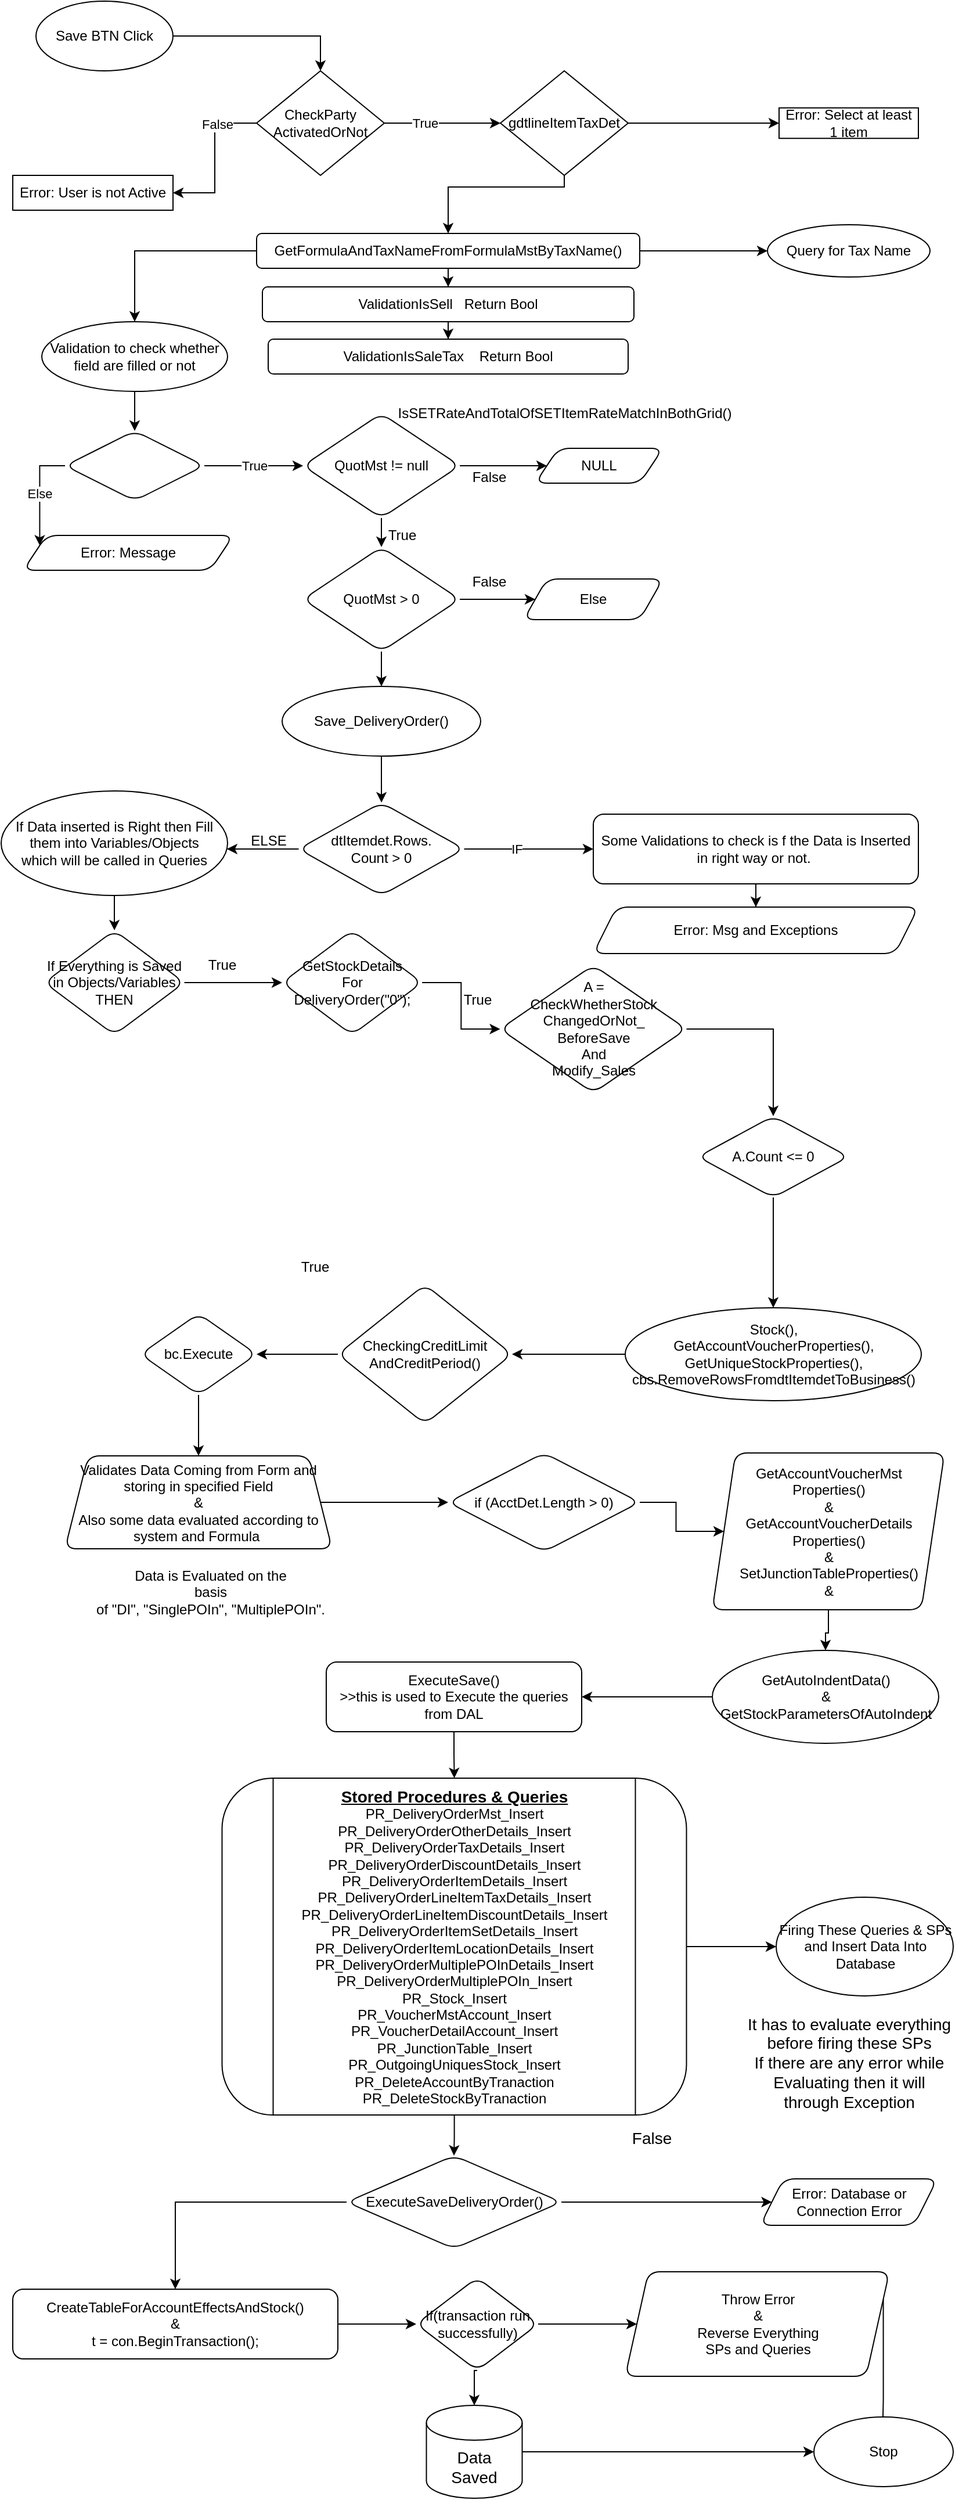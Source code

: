 <mxfile version="20.4.2" type="github">
  <diagram id="DAk-ECHh4G5d3Isibp8J" name="Page-1">
    <mxGraphModel dx="868" dy="460" grid="1" gridSize="10" guides="1" tooltips="1" connect="1" arrows="1" fold="1" page="1" pageScale="1" pageWidth="850" pageHeight="1100" math="0" shadow="0">
      <root>
        <mxCell id="0" />
        <mxCell id="1" parent="0" />
        <mxCell id="3DFRWTaqFQEr5Y6tQkVt-3" value="" style="edgeStyle=orthogonalEdgeStyle;rounded=0;orthogonalLoop=1;jettySize=auto;html=1;" edge="1" parent="1" source="3DFRWTaqFQEr5Y6tQkVt-1" target="3DFRWTaqFQEr5Y6tQkVt-2">
          <mxGeometry relative="1" as="geometry">
            <Array as="points">
              <mxPoint x="285" y="50" />
            </Array>
          </mxGeometry>
        </mxCell>
        <mxCell id="3DFRWTaqFQEr5Y6tQkVt-1" value="Save BTN Click" style="ellipse;whiteSpace=wrap;html=1;" vertex="1" parent="1">
          <mxGeometry x="40" y="20" width="118" height="60" as="geometry" />
        </mxCell>
        <mxCell id="3DFRWTaqFQEr5Y6tQkVt-6" value="" style="edgeStyle=orthogonalEdgeStyle;rounded=0;orthogonalLoop=1;jettySize=auto;html=1;" edge="1" parent="1" source="3DFRWTaqFQEr5Y6tQkVt-2" target="3DFRWTaqFQEr5Y6tQkVt-5">
          <mxGeometry relative="1" as="geometry" />
        </mxCell>
        <mxCell id="3DFRWTaqFQEr5Y6tQkVt-8" value="False" style="edgeLabel;html=1;align=center;verticalAlign=middle;resizable=0;points=[];" vertex="1" connectable="0" parent="3DFRWTaqFQEr5Y6tQkVt-6">
          <mxGeometry x="-0.436" y="2" relative="1" as="geometry">
            <mxPoint as="offset" />
          </mxGeometry>
        </mxCell>
        <mxCell id="3DFRWTaqFQEr5Y6tQkVt-10" value="" style="edgeStyle=orthogonalEdgeStyle;rounded=0;orthogonalLoop=1;jettySize=auto;html=1;" edge="1" parent="1" source="3DFRWTaqFQEr5Y6tQkVt-2" target="3DFRWTaqFQEr5Y6tQkVt-9">
          <mxGeometry relative="1" as="geometry" />
        </mxCell>
        <mxCell id="3DFRWTaqFQEr5Y6tQkVt-11" value="True" style="edgeLabel;html=1;align=center;verticalAlign=middle;resizable=0;points=[];" vertex="1" connectable="0" parent="3DFRWTaqFQEr5Y6tQkVt-10">
          <mxGeometry x="-0.3" relative="1" as="geometry">
            <mxPoint as="offset" />
          </mxGeometry>
        </mxCell>
        <mxCell id="3DFRWTaqFQEr5Y6tQkVt-2" value="CheckParty&lt;br&gt;ActivatedOrNot" style="rhombus;whiteSpace=wrap;html=1;" vertex="1" parent="1">
          <mxGeometry x="230" y="80" width="110" height="90" as="geometry" />
        </mxCell>
        <mxCell id="3DFRWTaqFQEr5Y6tQkVt-5" value="Error: User is not Active" style="whiteSpace=wrap;html=1;" vertex="1" parent="1">
          <mxGeometry x="20" y="170" width="138" height="30" as="geometry" />
        </mxCell>
        <mxCell id="3DFRWTaqFQEr5Y6tQkVt-13" value="" style="edgeStyle=orthogonalEdgeStyle;rounded=0;orthogonalLoop=1;jettySize=auto;html=1;" edge="1" parent="1" source="3DFRWTaqFQEr5Y6tQkVt-9" target="3DFRWTaqFQEr5Y6tQkVt-12">
          <mxGeometry relative="1" as="geometry" />
        </mxCell>
        <mxCell id="3DFRWTaqFQEr5Y6tQkVt-15" value="" style="edgeStyle=orthogonalEdgeStyle;rounded=0;orthogonalLoop=1;jettySize=auto;html=1;" edge="1" parent="1" source="3DFRWTaqFQEr5Y6tQkVt-9" target="3DFRWTaqFQEr5Y6tQkVt-14">
          <mxGeometry relative="1" as="geometry">
            <mxPoint x="490" y="210" as="targetPoint" />
            <Array as="points">
              <mxPoint x="495" y="180" />
              <mxPoint x="395" y="180" />
            </Array>
          </mxGeometry>
        </mxCell>
        <mxCell id="3DFRWTaqFQEr5Y6tQkVt-9" value="gdtlineItemTaxDet" style="rhombus;whiteSpace=wrap;html=1;" vertex="1" parent="1">
          <mxGeometry x="440" y="80" width="110" height="90" as="geometry" />
        </mxCell>
        <mxCell id="3DFRWTaqFQEr5Y6tQkVt-12" value="Error: Select at least 1 item" style="whiteSpace=wrap;html=1;" vertex="1" parent="1">
          <mxGeometry x="680" y="111.88" width="120" height="26.25" as="geometry" />
        </mxCell>
        <mxCell id="3DFRWTaqFQEr5Y6tQkVt-17" value="" style="edgeStyle=orthogonalEdgeStyle;rounded=0;orthogonalLoop=1;jettySize=auto;html=1;" edge="1" parent="1" source="3DFRWTaqFQEr5Y6tQkVt-14" target="3DFRWTaqFQEr5Y6tQkVt-16">
          <mxGeometry relative="1" as="geometry" />
        </mxCell>
        <mxCell id="3DFRWTaqFQEr5Y6tQkVt-19" value="" style="edgeStyle=orthogonalEdgeStyle;rounded=0;orthogonalLoop=1;jettySize=auto;html=1;" edge="1" parent="1" source="3DFRWTaqFQEr5Y6tQkVt-14" target="3DFRWTaqFQEr5Y6tQkVt-18">
          <mxGeometry relative="1" as="geometry" />
        </mxCell>
        <mxCell id="3DFRWTaqFQEr5Y6tQkVt-23" value="" style="edgeStyle=orthogonalEdgeStyle;rounded=0;orthogonalLoop=1;jettySize=auto;html=1;" edge="1" parent="1" source="3DFRWTaqFQEr5Y6tQkVt-14" target="3DFRWTaqFQEr5Y6tQkVt-22">
          <mxGeometry relative="1" as="geometry" />
        </mxCell>
        <mxCell id="3DFRWTaqFQEr5Y6tQkVt-14" value="GetFormulaAndTaxNameFromFormulaMstByTaxName()" style="rounded=1;whiteSpace=wrap;html=1;" vertex="1" parent="1">
          <mxGeometry x="230" y="220" width="330" height="30" as="geometry" />
        </mxCell>
        <mxCell id="3DFRWTaqFQEr5Y6tQkVt-16" value="Query for Tax Name" style="ellipse;whiteSpace=wrap;html=1;rounded=1;" vertex="1" parent="1">
          <mxGeometry x="670" y="212.5" width="140" height="45" as="geometry" />
        </mxCell>
        <mxCell id="3DFRWTaqFQEr5Y6tQkVt-21" value="" style="edgeStyle=orthogonalEdgeStyle;rounded=0;orthogonalLoop=1;jettySize=auto;html=1;" edge="1" parent="1" source="3DFRWTaqFQEr5Y6tQkVt-18" target="3DFRWTaqFQEr5Y6tQkVt-20">
          <mxGeometry relative="1" as="geometry" />
        </mxCell>
        <mxCell id="3DFRWTaqFQEr5Y6tQkVt-18" value="ValidationIsSell&amp;nbsp; &amp;nbsp;Return Bool" style="whiteSpace=wrap;html=1;rounded=1;" vertex="1" parent="1">
          <mxGeometry x="235" y="266" width="320" height="30" as="geometry" />
        </mxCell>
        <mxCell id="3DFRWTaqFQEr5Y6tQkVt-20" value="ValidationIsSaleTax&amp;nbsp; &amp;nbsp; Return Bool" style="whiteSpace=wrap;html=1;rounded=1;" vertex="1" parent="1">
          <mxGeometry x="240" y="311" width="310" height="30" as="geometry" />
        </mxCell>
        <mxCell id="3DFRWTaqFQEr5Y6tQkVt-25" value="" style="edgeStyle=orthogonalEdgeStyle;rounded=0;orthogonalLoop=1;jettySize=auto;html=1;" edge="1" parent="1" source="3DFRWTaqFQEr5Y6tQkVt-22" target="3DFRWTaqFQEr5Y6tQkVt-24">
          <mxGeometry relative="1" as="geometry" />
        </mxCell>
        <mxCell id="3DFRWTaqFQEr5Y6tQkVt-22" value="Validation to check whether field are filled or not" style="ellipse;whiteSpace=wrap;html=1;rounded=1;" vertex="1" parent="1">
          <mxGeometry x="45" y="296" width="160" height="60" as="geometry" />
        </mxCell>
        <mxCell id="3DFRWTaqFQEr5Y6tQkVt-27" value="" style="edgeStyle=orthogonalEdgeStyle;rounded=0;orthogonalLoop=1;jettySize=auto;html=1;exitX=0;exitY=0.5;exitDx=0;exitDy=0;entryX=0;entryY=0.25;entryDx=0;entryDy=0;" edge="1" parent="1" source="3DFRWTaqFQEr5Y6tQkVt-24" target="3DFRWTaqFQEr5Y6tQkVt-26">
          <mxGeometry relative="1" as="geometry" />
        </mxCell>
        <mxCell id="3DFRWTaqFQEr5Y6tQkVt-39" value="Else" style="edgeLabel;html=1;align=center;verticalAlign=middle;resizable=0;points=[];" vertex="1" connectable="0" parent="3DFRWTaqFQEr5Y6tQkVt-27">
          <mxGeometry x="0.012" relative="1" as="geometry">
            <mxPoint as="offset" />
          </mxGeometry>
        </mxCell>
        <mxCell id="3DFRWTaqFQEr5Y6tQkVt-29" value="True" style="edgeStyle=orthogonalEdgeStyle;rounded=0;orthogonalLoop=1;jettySize=auto;html=1;" edge="1" parent="1" source="3DFRWTaqFQEr5Y6tQkVt-24" target="3DFRWTaqFQEr5Y6tQkVt-28">
          <mxGeometry relative="1" as="geometry" />
        </mxCell>
        <mxCell id="3DFRWTaqFQEr5Y6tQkVt-24" value="" style="rhombus;whiteSpace=wrap;html=1;rounded=1;" vertex="1" parent="1">
          <mxGeometry x="65" y="390" width="120" height="60" as="geometry" />
        </mxCell>
        <mxCell id="3DFRWTaqFQEr5Y6tQkVt-26" value="Error: Message" style="shape=parallelogram;perimeter=parallelogramPerimeter;whiteSpace=wrap;html=1;fixedSize=1;rounded=1;" vertex="1" parent="1">
          <mxGeometry x="29" y="480" width="181" height="30" as="geometry" />
        </mxCell>
        <mxCell id="3DFRWTaqFQEr5Y6tQkVt-34" value="" style="edgeStyle=orthogonalEdgeStyle;rounded=0;orthogonalLoop=1;jettySize=auto;html=1;" edge="1" parent="1" source="3DFRWTaqFQEr5Y6tQkVt-28" target="3DFRWTaqFQEr5Y6tQkVt-33">
          <mxGeometry relative="1" as="geometry" />
        </mxCell>
        <mxCell id="3DFRWTaqFQEr5Y6tQkVt-36" value="" style="edgeStyle=orthogonalEdgeStyle;rounded=0;orthogonalLoop=1;jettySize=auto;html=1;" edge="1" parent="1" source="3DFRWTaqFQEr5Y6tQkVt-28" target="3DFRWTaqFQEr5Y6tQkVt-35">
          <mxGeometry relative="1" as="geometry" />
        </mxCell>
        <mxCell id="3DFRWTaqFQEr5Y6tQkVt-28" value="QuotMst != null" style="rhombus;whiteSpace=wrap;html=1;rounded=1;" vertex="1" parent="1">
          <mxGeometry x="270" y="375" width="135" height="90" as="geometry" />
        </mxCell>
        <mxCell id="3DFRWTaqFQEr5Y6tQkVt-30" value="&lt;span style=&quot;&quot;&gt;IsSETRateAndTotal&lt;/span&gt;&lt;span style=&quot;&quot;&gt;OfSETItemRateMatch&lt;/span&gt;&lt;span style=&quot;&quot;&gt;InBothGrid()&lt;/span&gt;" style="text;html=1;align=center;verticalAlign=middle;resizable=0;points=[];autosize=1;strokeColor=none;fillColor=none;" vertex="1" parent="1">
          <mxGeometry x="340" y="360" width="310" height="30" as="geometry" />
        </mxCell>
        <mxCell id="3DFRWTaqFQEr5Y6tQkVt-33" value="NULL" style="shape=parallelogram;perimeter=parallelogramPerimeter;whiteSpace=wrap;html=1;fixedSize=1;rounded=1;" vertex="1" parent="1">
          <mxGeometry x="470" y="405" width="110" height="30" as="geometry" />
        </mxCell>
        <mxCell id="3DFRWTaqFQEr5Y6tQkVt-38" value="" style="edgeStyle=orthogonalEdgeStyle;rounded=0;orthogonalLoop=1;jettySize=auto;html=1;" edge="1" parent="1" source="3DFRWTaqFQEr5Y6tQkVt-35" target="3DFRWTaqFQEr5Y6tQkVt-37">
          <mxGeometry relative="1" as="geometry" />
        </mxCell>
        <mxCell id="3DFRWTaqFQEr5Y6tQkVt-44" value="" style="edgeStyle=orthogonalEdgeStyle;rounded=0;orthogonalLoop=1;jettySize=auto;html=1;" edge="1" parent="1" source="3DFRWTaqFQEr5Y6tQkVt-35" target="3DFRWTaqFQEr5Y6tQkVt-43">
          <mxGeometry relative="1" as="geometry" />
        </mxCell>
        <mxCell id="3DFRWTaqFQEr5Y6tQkVt-35" value="QuotMst &amp;gt; 0" style="rhombus;whiteSpace=wrap;html=1;rounded=1;" vertex="1" parent="1">
          <mxGeometry x="270" y="490" width="135" height="90" as="geometry" />
        </mxCell>
        <mxCell id="3DFRWTaqFQEr5Y6tQkVt-37" value="Else" style="shape=parallelogram;perimeter=parallelogramPerimeter;whiteSpace=wrap;html=1;fixedSize=1;rounded=1;" vertex="1" parent="1">
          <mxGeometry x="460" y="517.5" width="120" height="35" as="geometry" />
        </mxCell>
        <mxCell id="3DFRWTaqFQEr5Y6tQkVt-40" value="True" style="text;html=1;align=center;verticalAlign=middle;resizable=0;points=[];autosize=1;strokeColor=none;fillColor=none;" vertex="1" parent="1">
          <mxGeometry x="330" y="465" width="50" height="30" as="geometry" />
        </mxCell>
        <mxCell id="3DFRWTaqFQEr5Y6tQkVt-41" value="False" style="text;html=1;align=center;verticalAlign=middle;resizable=0;points=[];autosize=1;strokeColor=none;fillColor=none;" vertex="1" parent="1">
          <mxGeometry x="405" y="415" width="50" height="30" as="geometry" />
        </mxCell>
        <mxCell id="3DFRWTaqFQEr5Y6tQkVt-42" value="False" style="text;html=1;align=center;verticalAlign=middle;resizable=0;points=[];autosize=1;strokeColor=none;fillColor=none;" vertex="1" parent="1">
          <mxGeometry x="405" y="505" width="50" height="30" as="geometry" />
        </mxCell>
        <mxCell id="3DFRWTaqFQEr5Y6tQkVt-46" value="" style="edgeStyle=orthogonalEdgeStyle;rounded=0;orthogonalLoop=1;jettySize=auto;html=1;" edge="1" parent="1" source="3DFRWTaqFQEr5Y6tQkVt-43" target="3DFRWTaqFQEr5Y6tQkVt-45">
          <mxGeometry relative="1" as="geometry" />
        </mxCell>
        <mxCell id="3DFRWTaqFQEr5Y6tQkVt-43" value="Save_DeliveryOrder()" style="ellipse;whiteSpace=wrap;html=1;rounded=1;" vertex="1" parent="1">
          <mxGeometry x="252" y="610" width="171" height="60" as="geometry" />
        </mxCell>
        <mxCell id="3DFRWTaqFQEr5Y6tQkVt-48" value="" style="edgeStyle=orthogonalEdgeStyle;rounded=0;orthogonalLoop=1;jettySize=auto;html=1;" edge="1" parent="1" source="3DFRWTaqFQEr5Y6tQkVt-45" target="3DFRWTaqFQEr5Y6tQkVt-47">
          <mxGeometry relative="1" as="geometry" />
        </mxCell>
        <mxCell id="3DFRWTaqFQEr5Y6tQkVt-51" value="IF" style="edgeLabel;html=1;align=center;verticalAlign=middle;resizable=0;points=[];" vertex="1" connectable="0" parent="3DFRWTaqFQEr5Y6tQkVt-48">
          <mxGeometry x="-0.204" relative="1" as="geometry">
            <mxPoint as="offset" />
          </mxGeometry>
        </mxCell>
        <mxCell id="3DFRWTaqFQEr5Y6tQkVt-50" value="" style="edgeStyle=orthogonalEdgeStyle;rounded=0;orthogonalLoop=1;jettySize=auto;html=1;" edge="1" parent="1" source="3DFRWTaqFQEr5Y6tQkVt-45" target="3DFRWTaqFQEr5Y6tQkVt-49">
          <mxGeometry relative="1" as="geometry">
            <Array as="points">
              <mxPoint x="240" y="750" />
              <mxPoint x="240" y="750" />
            </Array>
          </mxGeometry>
        </mxCell>
        <mxCell id="3DFRWTaqFQEr5Y6tQkVt-45" value="dtItemdet.Rows.&lt;br&gt;Count &amp;gt; 0" style="rhombus;whiteSpace=wrap;html=1;rounded=1;" vertex="1" parent="1">
          <mxGeometry x="266.25" y="710" width="142.5" height="80" as="geometry" />
        </mxCell>
        <mxCell id="3DFRWTaqFQEr5Y6tQkVt-54" value="" style="edgeStyle=orthogonalEdgeStyle;rounded=0;orthogonalLoop=1;jettySize=auto;html=1;" edge="1" parent="1" source="3DFRWTaqFQEr5Y6tQkVt-47" target="3DFRWTaqFQEr5Y6tQkVt-53">
          <mxGeometry relative="1" as="geometry" />
        </mxCell>
        <mxCell id="3DFRWTaqFQEr5Y6tQkVt-47" value="Some Validations to check is f the Data is Inserted in right way or not.&amp;nbsp;" style="whiteSpace=wrap;html=1;rounded=1;" vertex="1" parent="1">
          <mxGeometry x="520" y="720" width="280" height="60" as="geometry" />
        </mxCell>
        <mxCell id="3DFRWTaqFQEr5Y6tQkVt-56" value="" style="edgeStyle=orthogonalEdgeStyle;rounded=0;orthogonalLoop=1;jettySize=auto;html=1;" edge="1" parent="1" source="3DFRWTaqFQEr5Y6tQkVt-49" target="3DFRWTaqFQEr5Y6tQkVt-55">
          <mxGeometry relative="1" as="geometry" />
        </mxCell>
        <mxCell id="3DFRWTaqFQEr5Y6tQkVt-49" value="If Data inserted is Right then Fill them into Variables/Objects &lt;br&gt;which will be called in Queries" style="ellipse;whiteSpace=wrap;html=1;rounded=1;" vertex="1" parent="1">
          <mxGeometry x="10" y="700" width="195" height="90" as="geometry" />
        </mxCell>
        <mxCell id="3DFRWTaqFQEr5Y6tQkVt-52" value="ELSE" style="text;html=1;align=center;verticalAlign=middle;resizable=0;points=[];autosize=1;strokeColor=none;fillColor=none;" vertex="1" parent="1">
          <mxGeometry x="215" y="728" width="50" height="30" as="geometry" />
        </mxCell>
        <mxCell id="3DFRWTaqFQEr5Y6tQkVt-53" value="Error: Msg and Exceptions" style="shape=parallelogram;perimeter=parallelogramPerimeter;whiteSpace=wrap;html=1;fixedSize=1;rounded=1;" vertex="1" parent="1">
          <mxGeometry x="520" y="800" width="280" height="40" as="geometry" />
        </mxCell>
        <mxCell id="3DFRWTaqFQEr5Y6tQkVt-58" value="" style="edgeStyle=orthogonalEdgeStyle;rounded=0;orthogonalLoop=1;jettySize=auto;html=1;" edge="1" parent="1" source="3DFRWTaqFQEr5Y6tQkVt-55" target="3DFRWTaqFQEr5Y6tQkVt-57">
          <mxGeometry relative="1" as="geometry" />
        </mxCell>
        <mxCell id="3DFRWTaqFQEr5Y6tQkVt-55" value="If Everything is Saved in Objects/Variables&lt;br&gt;THEN" style="rhombus;whiteSpace=wrap;html=1;rounded=1;" vertex="1" parent="1">
          <mxGeometry x="47.25" y="820" width="120.5" height="90" as="geometry" />
        </mxCell>
        <mxCell id="3DFRWTaqFQEr5Y6tQkVt-61" value="" style="edgeStyle=orthogonalEdgeStyle;rounded=0;orthogonalLoop=1;jettySize=auto;html=1;" edge="1" parent="1" source="3DFRWTaqFQEr5Y6tQkVt-57" target="3DFRWTaqFQEr5Y6tQkVt-60">
          <mxGeometry relative="1" as="geometry" />
        </mxCell>
        <mxCell id="3DFRWTaqFQEr5Y6tQkVt-57" value="GetStockDetails&lt;br&gt;For&lt;br&gt;DeliveryOrder(&quot;0&quot;);" style="rhombus;whiteSpace=wrap;html=1;rounded=1;" vertex="1" parent="1">
          <mxGeometry x="252" y="820" width="120.5" height="90" as="geometry" />
        </mxCell>
        <mxCell id="3DFRWTaqFQEr5Y6tQkVt-59" value="True" style="text;html=1;align=center;verticalAlign=middle;resizable=0;points=[];autosize=1;strokeColor=none;fillColor=none;" vertex="1" parent="1">
          <mxGeometry x="175" y="835" width="50" height="30" as="geometry" />
        </mxCell>
        <mxCell id="3DFRWTaqFQEr5Y6tQkVt-64" value="" style="edgeStyle=orthogonalEdgeStyle;rounded=0;orthogonalLoop=1;jettySize=auto;html=1;" edge="1" parent="1" source="3DFRWTaqFQEr5Y6tQkVt-60" target="3DFRWTaqFQEr5Y6tQkVt-63">
          <mxGeometry relative="1" as="geometry" />
        </mxCell>
        <mxCell id="3DFRWTaqFQEr5Y6tQkVt-60" value="A =&lt;br&gt;CheckWhetherStock&lt;br&gt;ChangedOrNot_&lt;br&gt;BeforeSave&lt;br&gt;And&lt;br&gt;Modify_Sales" style="rhombus;whiteSpace=wrap;html=1;rounded=1;" vertex="1" parent="1">
          <mxGeometry x="439.75" y="850" width="160.5" height="110" as="geometry" />
        </mxCell>
        <mxCell id="3DFRWTaqFQEr5Y6tQkVt-62" value="True" style="text;html=1;align=center;verticalAlign=middle;resizable=0;points=[];autosize=1;strokeColor=none;fillColor=none;" vertex="1" parent="1">
          <mxGeometry x="395" y="865" width="50" height="30" as="geometry" />
        </mxCell>
        <mxCell id="3DFRWTaqFQEr5Y6tQkVt-68" value="" style="edgeStyle=orthogonalEdgeStyle;rounded=0;orthogonalLoop=1;jettySize=auto;html=1;" edge="1" parent="1" source="3DFRWTaqFQEr5Y6tQkVt-63" target="3DFRWTaqFQEr5Y6tQkVt-67">
          <mxGeometry relative="1" as="geometry" />
        </mxCell>
        <mxCell id="3DFRWTaqFQEr5Y6tQkVt-63" value="A.Count &amp;lt;= 0" style="rhombus;whiteSpace=wrap;html=1;rounded=1;" vertex="1" parent="1">
          <mxGeometry x="610" y="980" width="130" height="70" as="geometry" />
        </mxCell>
        <mxCell id="3DFRWTaqFQEr5Y6tQkVt-70" value="" style="edgeStyle=orthogonalEdgeStyle;rounded=0;orthogonalLoop=1;jettySize=auto;html=1;" edge="1" parent="1" source="3DFRWTaqFQEr5Y6tQkVt-67" target="3DFRWTaqFQEr5Y6tQkVt-69">
          <mxGeometry relative="1" as="geometry" />
        </mxCell>
        <mxCell id="3DFRWTaqFQEr5Y6tQkVt-67" value="Stock(),&lt;br&gt;GetAccountVoucherProperties(),&lt;br&gt;GetUniqueStockProperties(),&lt;br&gt;cbs.RemoveRowsFromdtItemdetToBusiness()" style="ellipse;whiteSpace=wrap;html=1;rounded=1;" vertex="1" parent="1">
          <mxGeometry x="547.5" y="1145" width="255" height="80" as="geometry" />
        </mxCell>
        <mxCell id="3DFRWTaqFQEr5Y6tQkVt-72" value="" style="edgeStyle=orthogonalEdgeStyle;rounded=0;orthogonalLoop=1;jettySize=auto;html=1;" edge="1" parent="1" source="3DFRWTaqFQEr5Y6tQkVt-69" target="3DFRWTaqFQEr5Y6tQkVt-71">
          <mxGeometry relative="1" as="geometry" />
        </mxCell>
        <mxCell id="3DFRWTaqFQEr5Y6tQkVt-69" value="CheckingCreditLimit&lt;br&gt;AndCreditPeriod()" style="rhombus;whiteSpace=wrap;html=1;rounded=1;" vertex="1" parent="1">
          <mxGeometry x="300" y="1125" width="150" height="120" as="geometry" />
        </mxCell>
        <mxCell id="3DFRWTaqFQEr5Y6tQkVt-75" value="" style="edgeStyle=orthogonalEdgeStyle;rounded=0;orthogonalLoop=1;jettySize=auto;html=1;" edge="1" parent="1" source="3DFRWTaqFQEr5Y6tQkVt-71" target="3DFRWTaqFQEr5Y6tQkVt-74">
          <mxGeometry relative="1" as="geometry" />
        </mxCell>
        <mxCell id="3DFRWTaqFQEr5Y6tQkVt-71" value="bc.Execute" style="rhombus;whiteSpace=wrap;html=1;rounded=1;" vertex="1" parent="1">
          <mxGeometry x="130" y="1150" width="100" height="70" as="geometry" />
        </mxCell>
        <mxCell id="3DFRWTaqFQEr5Y6tQkVt-73" value="True" style="text;html=1;align=center;verticalAlign=middle;resizable=0;points=[];autosize=1;strokeColor=none;fillColor=none;" vertex="1" parent="1">
          <mxGeometry x="255" y="1095" width="50" height="30" as="geometry" />
        </mxCell>
        <mxCell id="3DFRWTaqFQEr5Y6tQkVt-78" value="" style="edgeStyle=orthogonalEdgeStyle;rounded=0;orthogonalLoop=1;jettySize=auto;html=1;" edge="1" parent="1" source="3DFRWTaqFQEr5Y6tQkVt-74" target="3DFRWTaqFQEr5Y6tQkVt-77">
          <mxGeometry relative="1" as="geometry" />
        </mxCell>
        <mxCell id="3DFRWTaqFQEr5Y6tQkVt-74" value="Validates Data Coming from Form and storing in specified Field&lt;br&gt;&amp;amp;&lt;br&gt;Also some data evaluated according to system and Formula&amp;nbsp;" style="shape=trapezoid;perimeter=trapezoidPerimeter;whiteSpace=wrap;html=1;fixedSize=1;rounded=1;" vertex="1" parent="1">
          <mxGeometry x="65" y="1272.5" width="230" height="80" as="geometry" />
        </mxCell>
        <mxCell id="3DFRWTaqFQEr5Y6tQkVt-76" value="Data is Evaluated on the&lt;br&gt;basis&lt;br&gt;of &quot;DI&quot;, &quot;SinglePOIn&quot;, &quot;MultiplePOIn&quot;." style="text;html=1;align=center;verticalAlign=middle;resizable=0;points=[];autosize=1;strokeColor=none;fillColor=none;" vertex="1" parent="1">
          <mxGeometry x="80" y="1360" width="220" height="60" as="geometry" />
        </mxCell>
        <mxCell id="3DFRWTaqFQEr5Y6tQkVt-80" value="" style="edgeStyle=orthogonalEdgeStyle;rounded=0;orthogonalLoop=1;jettySize=auto;html=1;" edge="1" parent="1" source="3DFRWTaqFQEr5Y6tQkVt-77" target="3DFRWTaqFQEr5Y6tQkVt-79">
          <mxGeometry relative="1" as="geometry" />
        </mxCell>
        <mxCell id="3DFRWTaqFQEr5Y6tQkVt-77" value="if (AcctDet.Length &amp;gt; 0)" style="rhombus;whiteSpace=wrap;html=1;rounded=1;" vertex="1" parent="1">
          <mxGeometry x="395" y="1270" width="165" height="85" as="geometry" />
        </mxCell>
        <mxCell id="3DFRWTaqFQEr5Y6tQkVt-82" value="" style="edgeStyle=orthogonalEdgeStyle;rounded=0;orthogonalLoop=1;jettySize=auto;html=1;" edge="1" parent="1" source="3DFRWTaqFQEr5Y6tQkVt-79" target="3DFRWTaqFQEr5Y6tQkVt-81">
          <mxGeometry relative="1" as="geometry" />
        </mxCell>
        <mxCell id="3DFRWTaqFQEr5Y6tQkVt-79" value="GetAccountVoucherMst&lt;br&gt;Properties()&lt;br&gt;&amp;amp;&lt;br&gt;GetAccountVoucherDetails&lt;br&gt;Properties()&lt;br&gt;&amp;amp;&lt;br&gt;SetJunctionTableProperties()&lt;br&gt;&amp;amp;&lt;br&gt;" style="shape=parallelogram;perimeter=parallelogramPerimeter;whiteSpace=wrap;html=1;fixedSize=1;rounded=1;" vertex="1" parent="1">
          <mxGeometry x="622.5" y="1270" width="200" height="135" as="geometry" />
        </mxCell>
        <mxCell id="3DFRWTaqFQEr5Y6tQkVt-86" value="" style="edgeStyle=orthogonalEdgeStyle;rounded=0;orthogonalLoop=1;jettySize=auto;html=1;" edge="1" parent="1" source="3DFRWTaqFQEr5Y6tQkVt-81" target="3DFRWTaqFQEr5Y6tQkVt-85">
          <mxGeometry relative="1" as="geometry" />
        </mxCell>
        <mxCell id="3DFRWTaqFQEr5Y6tQkVt-81" value="GetAutoIndentData()&lt;br&gt;&amp;amp;&lt;br&gt;GetStockParametersOfAutoIndent" style="ellipse;whiteSpace=wrap;html=1;rounded=1;" vertex="1" parent="1">
          <mxGeometry x="622.5" y="1440" width="195" height="80" as="geometry" />
        </mxCell>
        <mxCell id="3DFRWTaqFQEr5Y6tQkVt-91" value="" style="edgeStyle=orthogonalEdgeStyle;rounded=0;orthogonalLoop=1;jettySize=auto;html=1;" edge="1" parent="1" source="3DFRWTaqFQEr5Y6tQkVt-85" target="3DFRWTaqFQEr5Y6tQkVt-90">
          <mxGeometry relative="1" as="geometry" />
        </mxCell>
        <mxCell id="3DFRWTaqFQEr5Y6tQkVt-85" value="ExecuteSave()&lt;br&gt;&amp;gt;&amp;gt;this is used to Execute the queries from DAL" style="whiteSpace=wrap;html=1;rounded=1;" vertex="1" parent="1">
          <mxGeometry x="290" y="1450" width="220" height="60" as="geometry" />
        </mxCell>
        <mxCell id="3DFRWTaqFQEr5Y6tQkVt-93" value="" style="edgeStyle=orthogonalEdgeStyle;rounded=0;orthogonalLoop=1;jettySize=auto;html=1;fontSize=14;" edge="1" parent="1" source="3DFRWTaqFQEr5Y6tQkVt-90" target="3DFRWTaqFQEr5Y6tQkVt-92">
          <mxGeometry relative="1" as="geometry" />
        </mxCell>
        <mxCell id="3DFRWTaqFQEr5Y6tQkVt-96" value="" style="edgeStyle=orthogonalEdgeStyle;rounded=0;orthogonalLoop=1;jettySize=auto;html=1;fontSize=14;" edge="1" parent="1" source="3DFRWTaqFQEr5Y6tQkVt-90" target="3DFRWTaqFQEr5Y6tQkVt-95">
          <mxGeometry relative="1" as="geometry" />
        </mxCell>
        <mxCell id="3DFRWTaqFQEr5Y6tQkVt-90" value="&lt;b&gt;&lt;font size=&quot;1&quot; style=&quot;&quot;&gt;&lt;u style=&quot;font-size: 14px;&quot;&gt;Stored Procedures &amp;amp; Queries&lt;/u&gt;&lt;/font&gt;&lt;/b&gt;&lt;br&gt;PR_DeliveryOrderMst_Insert&lt;br&gt;PR_DeliveryOrderOtherDetails_Insert&lt;br&gt;PR_DeliveryOrderTaxDetails_Insert&lt;br&gt;PR_DeliveryOrderDiscountDetails_Insert&lt;br&gt;PR_DeliveryOrderItemDetails_Insert&lt;br&gt;PR_DeliveryOrderLineItemTaxDetails_Insert&lt;br&gt;PR_DeliveryOrderLineItemDiscountDetails_Insert&lt;br&gt;PR_DeliveryOrderItemSetDetails_Insert&lt;br&gt;PR_DeliveryOrderItemLocationDetails_Insert&lt;br&gt;PR_DeliveryOrderMultiplePOInDetails_Insert&lt;br&gt;PR_DeliveryOrderMultiplePOIn_Insert&lt;br&gt;PR_Stock_Insert&lt;br&gt;PR_VoucherMstAccount_Insert&lt;br&gt;PR_VoucherDetailAccount_Insert&lt;br&gt;PR_JunctionTable_Insert&lt;br&gt;PR_OutgoingUniquesStock_Insert&lt;br&gt;PR_DeleteAccountByTranaction&lt;br&gt;PR_DeleteStockByTranaction" style="shape=process;whiteSpace=wrap;html=1;backgroundOutline=1;rounded=1;" vertex="1" parent="1">
          <mxGeometry x="200.25" y="1550" width="400" height="290" as="geometry" />
        </mxCell>
        <mxCell id="3DFRWTaqFQEr5Y6tQkVt-92" value="Firing These Queries &amp;amp; SPs and Insert Data Into Database" style="ellipse;whiteSpace=wrap;html=1;rounded=1;" vertex="1" parent="1">
          <mxGeometry x="677.5" y="1652.5" width="152.5" height="85" as="geometry" />
        </mxCell>
        <mxCell id="3DFRWTaqFQEr5Y6tQkVt-94" value="It has to evaluate everything&lt;br&gt;before firing these SPs&lt;br&gt;If there are any error while&lt;br&gt;Evaluating then it will&lt;br&gt;through Exception" style="text;html=1;align=center;verticalAlign=middle;resizable=0;points=[];autosize=1;strokeColor=none;fillColor=none;fontSize=14;" vertex="1" parent="1">
          <mxGeometry x="640" y="1745" width="200" height="100" as="geometry" />
        </mxCell>
        <mxCell id="3DFRWTaqFQEr5Y6tQkVt-98" value="" style="edgeStyle=orthogonalEdgeStyle;rounded=0;orthogonalLoop=1;jettySize=auto;html=1;fontSize=14;" edge="1" parent="1" source="3DFRWTaqFQEr5Y6tQkVt-95" target="3DFRWTaqFQEr5Y6tQkVt-97">
          <mxGeometry relative="1" as="geometry" />
        </mxCell>
        <mxCell id="3DFRWTaqFQEr5Y6tQkVt-103" value="" style="edgeStyle=orthogonalEdgeStyle;rounded=0;orthogonalLoop=1;jettySize=auto;html=1;fontSize=14;" edge="1" parent="1" source="3DFRWTaqFQEr5Y6tQkVt-95" target="3DFRWTaqFQEr5Y6tQkVt-102">
          <mxGeometry relative="1" as="geometry" />
        </mxCell>
        <mxCell id="3DFRWTaqFQEr5Y6tQkVt-95" value="ExecuteSaveDeliveryOrder()" style="rhombus;whiteSpace=wrap;html=1;rounded=1;" vertex="1" parent="1">
          <mxGeometry x="307.5" y="1875" width="185" height="80" as="geometry" />
        </mxCell>
        <mxCell id="3DFRWTaqFQEr5Y6tQkVt-97" value="Error: Database or Connection Error" style="shape=parallelogram;perimeter=parallelogramPerimeter;whiteSpace=wrap;html=1;fixedSize=1;rounded=1;" vertex="1" parent="1">
          <mxGeometry x="663.75" y="1895" width="152.5" height="40" as="geometry" />
        </mxCell>
        <mxCell id="3DFRWTaqFQEr5Y6tQkVt-99" value="False" style="text;html=1;align=center;verticalAlign=middle;resizable=0;points=[];autosize=1;strokeColor=none;fillColor=none;fontSize=14;" vertex="1" parent="1">
          <mxGeometry x="540" y="1845" width="60" height="30" as="geometry" />
        </mxCell>
        <mxCell id="3DFRWTaqFQEr5Y6tQkVt-105" value="" style="edgeStyle=orthogonalEdgeStyle;rounded=0;orthogonalLoop=1;jettySize=auto;html=1;fontSize=14;" edge="1" parent="1" source="3DFRWTaqFQEr5Y6tQkVt-102" target="3DFRWTaqFQEr5Y6tQkVt-104">
          <mxGeometry relative="1" as="geometry" />
        </mxCell>
        <mxCell id="3DFRWTaqFQEr5Y6tQkVt-102" value="CreateTableForAccountEffectsAndStock()&lt;br&gt;&amp;amp;&lt;br&gt;t = con.BeginTransaction();" style="rounded=1;whiteSpace=wrap;html=1;" vertex="1" parent="1">
          <mxGeometry x="20" y="1990" width="280" height="60" as="geometry" />
        </mxCell>
        <mxCell id="3DFRWTaqFQEr5Y6tQkVt-107" style="edgeStyle=orthogonalEdgeStyle;rounded=0;orthogonalLoop=1;jettySize=auto;html=1;exitX=0.5;exitY=1;exitDx=0;exitDy=0;entryX=0.5;entryY=0;entryDx=0;entryDy=0;entryPerimeter=0;fontSize=14;" edge="1" parent="1" source="3DFRWTaqFQEr5Y6tQkVt-104" target="3DFRWTaqFQEr5Y6tQkVt-106">
          <mxGeometry relative="1" as="geometry" />
        </mxCell>
        <mxCell id="3DFRWTaqFQEr5Y6tQkVt-109" value="" style="edgeStyle=orthogonalEdgeStyle;rounded=0;orthogonalLoop=1;jettySize=auto;html=1;fontSize=14;" edge="1" parent="1" source="3DFRWTaqFQEr5Y6tQkVt-104" target="3DFRWTaqFQEr5Y6tQkVt-108">
          <mxGeometry relative="1" as="geometry" />
        </mxCell>
        <mxCell id="3DFRWTaqFQEr5Y6tQkVt-104" value="If(transaction run successfully)" style="rhombus;whiteSpace=wrap;html=1;rounded=1;" vertex="1" parent="1">
          <mxGeometry x="367.5" y="1980" width="105" height="80" as="geometry" />
        </mxCell>
        <mxCell id="3DFRWTaqFQEr5Y6tQkVt-112" style="edgeStyle=orthogonalEdgeStyle;rounded=0;orthogonalLoop=1;jettySize=auto;html=1;entryX=0;entryY=0.5;entryDx=0;entryDy=0;fontSize=14;" edge="1" parent="1" source="3DFRWTaqFQEr5Y6tQkVt-106" target="3DFRWTaqFQEr5Y6tQkVt-110">
          <mxGeometry relative="1" as="geometry" />
        </mxCell>
        <mxCell id="3DFRWTaqFQEr5Y6tQkVt-106" value="Data&lt;br&gt;Saved" style="shape=cylinder3;whiteSpace=wrap;html=1;boundedLbl=1;backgroundOutline=1;size=15;fontSize=14;" vertex="1" parent="1">
          <mxGeometry x="376.25" y="2090" width="82.5" height="80" as="geometry" />
        </mxCell>
        <mxCell id="3DFRWTaqFQEr5Y6tQkVt-113" style="edgeStyle=orthogonalEdgeStyle;rounded=0;orthogonalLoop=1;jettySize=auto;html=1;exitX=1;exitY=0.25;exitDx=0;exitDy=0;entryX=0.492;entryY=0.333;entryDx=0;entryDy=0;entryPerimeter=0;fontSize=14;" edge="1" parent="1" source="3DFRWTaqFQEr5Y6tQkVt-108" target="3DFRWTaqFQEr5Y6tQkVt-110">
          <mxGeometry relative="1" as="geometry" />
        </mxCell>
        <mxCell id="3DFRWTaqFQEr5Y6tQkVt-108" value="Throw Error&lt;br&gt;&amp;amp;&lt;br&gt;Reverse Everything&lt;br&gt;SPs and Queries" style="shape=parallelogram;perimeter=parallelogramPerimeter;whiteSpace=wrap;html=1;fixedSize=1;rounded=1;" vertex="1" parent="1">
          <mxGeometry x="547.5" y="1975" width="227.5" height="90" as="geometry" />
        </mxCell>
        <mxCell id="3DFRWTaqFQEr5Y6tQkVt-110" value="Stop" style="ellipse;whiteSpace=wrap;html=1;rounded=1;" vertex="1" parent="1">
          <mxGeometry x="710" y="2100" width="120" height="60" as="geometry" />
        </mxCell>
      </root>
    </mxGraphModel>
  </diagram>
</mxfile>
